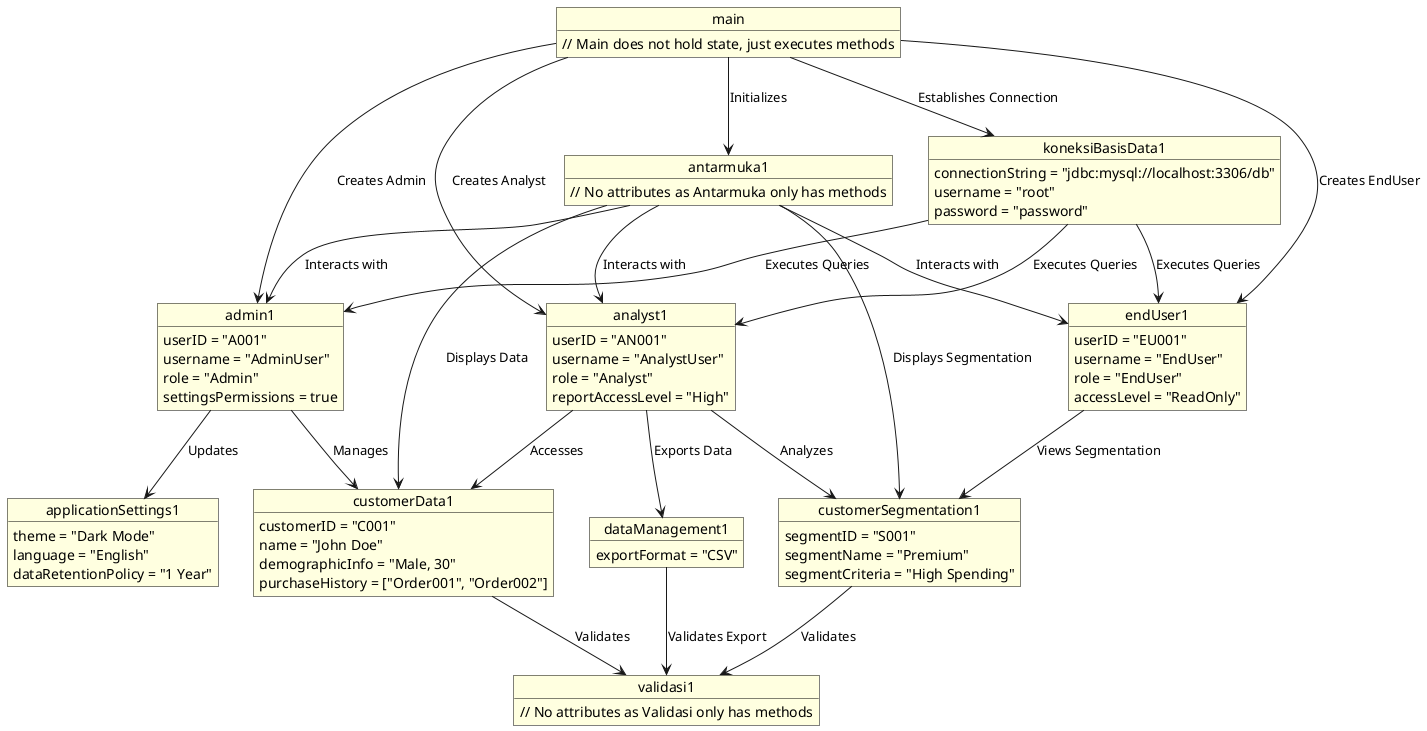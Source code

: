 @startuml object_diagram_detailed

skinparam ObjectBorderColor black
skinparam ObjectBackgroundColor lightyellow
skinparam ObjectFontColor black

object admin1 {
    userID = "A001"
    username = "AdminUser"
    role = "Admin"
    settingsPermissions = true
}

object analyst1 {
    userID = "AN001"
    username = "AnalystUser"
    role = "Analyst"
    reportAccessLevel = "High"
}

object endUser1 {
    userID = "EU001"
    username = "EndUser"
    role = "EndUser"
    accessLevel = "ReadOnly"
}

object customerData1 {
    customerID = "C001"
    name = "John Doe"
    demographicInfo = "Male, 30"
    purchaseHistory = ["Order001", "Order002"]
}

object customerSegmentation1 {
    segmentID = "S001"
    segmentName = "Premium"
    segmentCriteria = "High Spending"
}

object dataManagement1 {
    exportFormat = "CSV"
}

object applicationSettings1 {
    theme = "Dark Mode"
    language = "English"
    dataRetentionPolicy = "1 Year"
}

object koneksiBasisData1 {
    connectionString = "jdbc:mysql://localhost:3306/db"
    username = "root"
    password = "password"
}

object validasi1 {
    // No attributes as Validasi only has methods
}

object antarmuka1 {
    // No attributes as Antarmuka only has methods
}

object main {
    // Main does not hold state, just executes methods
}

' Relationships
admin1 --> customerData1 : "Manages"
admin1 --> applicationSettings1 : "Updates"

analyst1 --> customerData1 : "Accesses"
analyst1 --> customerSegmentation1 : "Analyzes"
analyst1 --> dataManagement1 : "Exports Data"

endUser1 --> customerSegmentation1 : "Views Segmentation"

customerData1 --> validasi1 : "Validates"
customerSegmentation1 --> validasi1 : "Validates"
dataManagement1 --> validasi1 : "Validates Export"

antarmuka1 --> admin1 : "Interacts with"
antarmuka1 --> analyst1 : "Interacts with"
antarmuka1 --> endUser1 : "Interacts with"
antarmuka1 --> customerData1 : "Displays Data"
antarmuka1 --> customerSegmentation1 : "Displays Segmentation"

main --> antarmuka1 : "Initializes"
main --> koneksiBasisData1 : "Establishes Connection"
main --> admin1 : "Creates Admin"
main --> analyst1 : "Creates Analyst"
main --> endUser1 : "Creates EndUser"

koneksiBasisData1 --> admin1 : "Executes Queries"
koneksiBasisData1 --> analyst1 : "Executes Queries"
koneksiBasisData1 --> endUser1 : "Executes Queries"

@enduml
